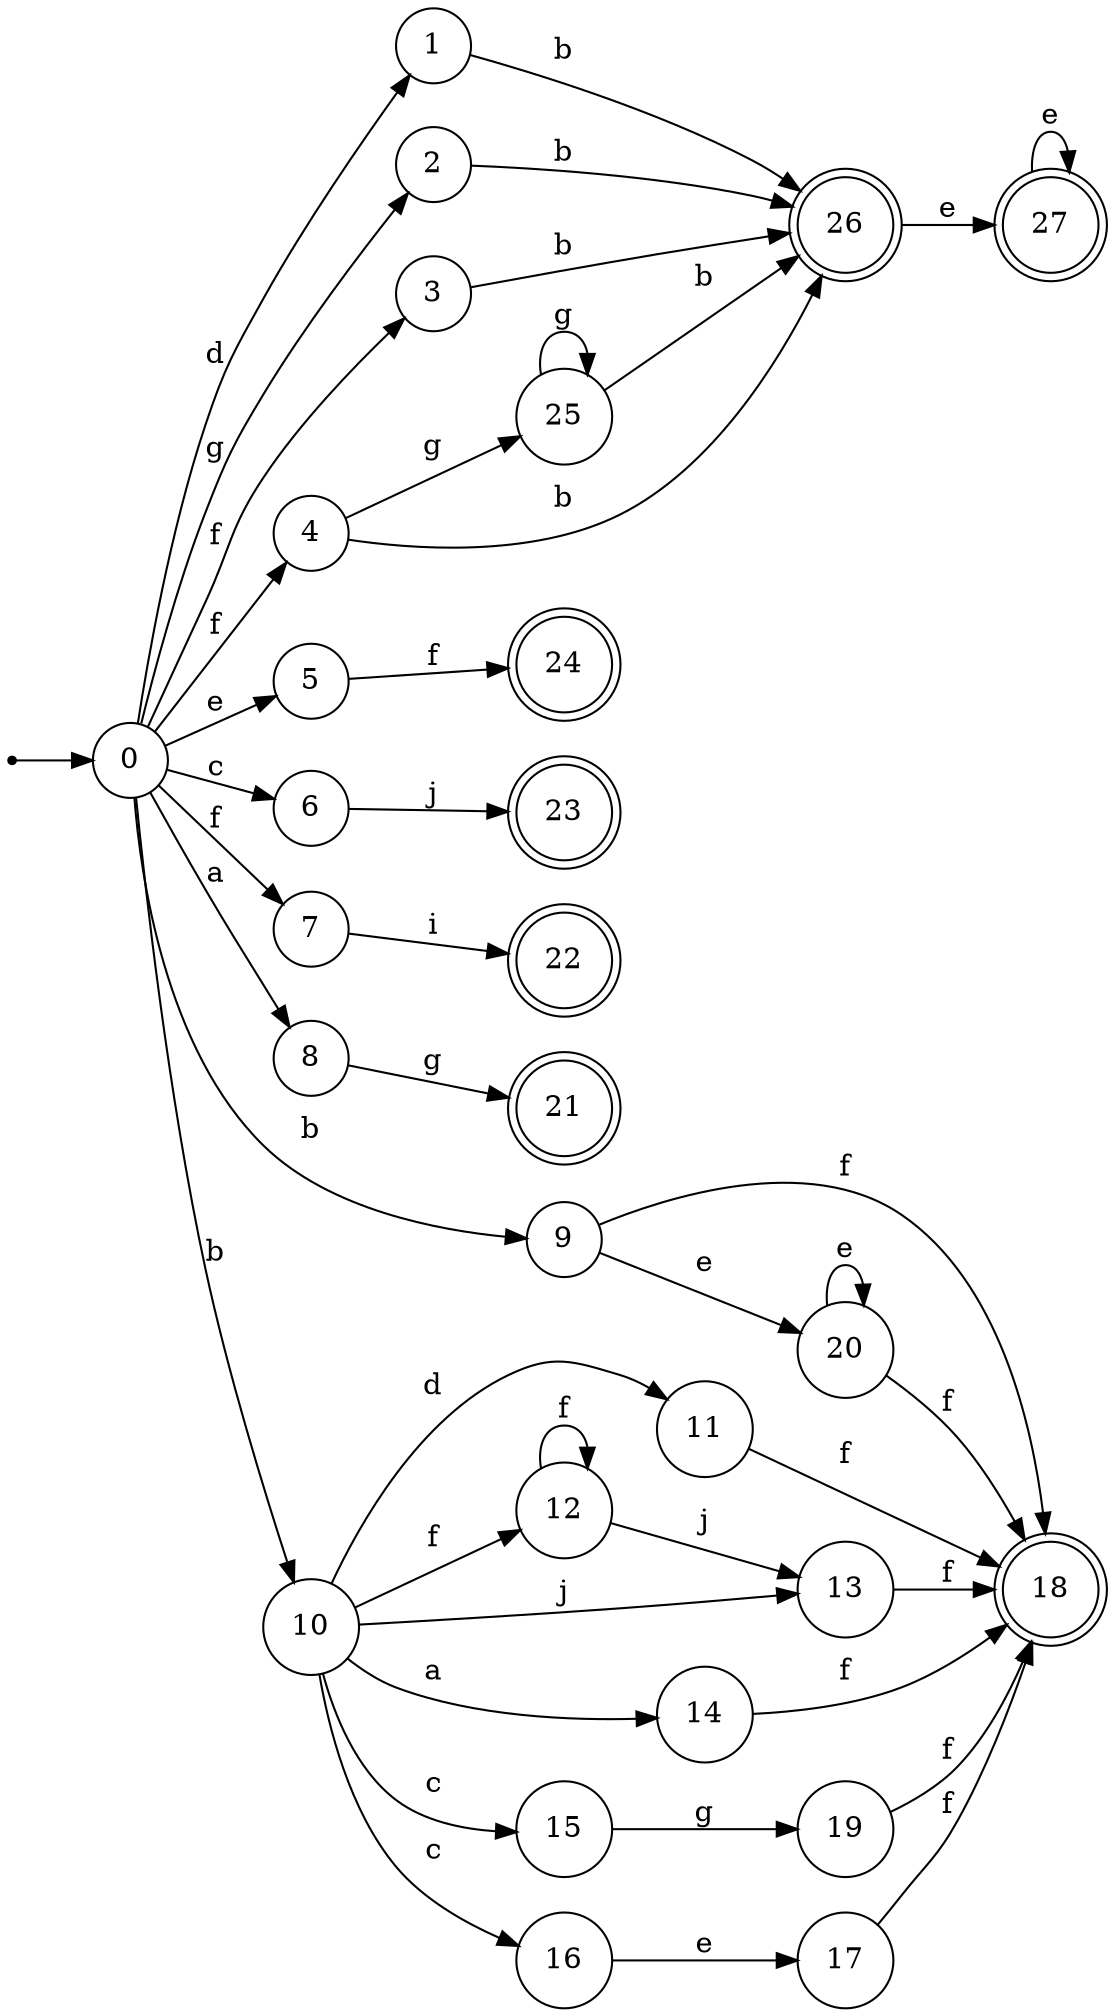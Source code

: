 digraph finite_state_machine {
rankdir=LR;
size="20,20";
node [shape = point]; "dummy0"
node [shape = circle]; "0";
"dummy0" -> "0";
node [shape = circle]; "1";
node [shape = circle]; "2";
node [shape = circle]; "3";
node [shape = circle]; "4";
node [shape = circle]; "5";
node [shape = circle]; "6";
node [shape = circle]; "7";
node [shape = circle]; "8";
node [shape = circle]; "9";
node [shape = circle]; "10";
node [shape = circle]; "11";
node [shape = circle]; "12";
node [shape = circle]; "13";
node [shape = circle]; "14";
node [shape = circle]; "15";
node [shape = circle]; "16";
node [shape = circle]; "17";
node [shape = doublecircle]; "18";node [shape = circle]; "19";
node [shape = circle]; "20";
node [shape = doublecircle]; "21";node [shape = doublecircle]; "22";node [shape = doublecircle]; "23";node [shape = doublecircle]; "24";node [shape = circle]; "25";
node [shape = doublecircle]; "26";node [shape = doublecircle]; "27";"0" -> "1" [label = "d"];
 "0" -> "2" [label = "g"];
 "0" -> "3" [label = "f"];
 "0" -> "4" [label = "f"];
 "0" -> "7" [label = "f"];
 "0" -> "5" [label = "e"];
 "0" -> "6" [label = "c"];
 "0" -> "8" [label = "a"];
 "0" -> "9" [label = "b"];
 "0" -> "10" [label = "b"];
 "10" -> "11" [label = "d"];
 "10" -> "12" [label = "f"];
 "10" -> "13" [label = "j"];
 "10" -> "14" [label = "a"];
 "10" -> "16" [label = "c"];
 "10" -> "15" [label = "c"];
 "16" -> "17" [label = "e"];
 "17" -> "18" [label = "f"];
 "15" -> "19" [label = "g"];
 "19" -> "18" [label = "f"];
 "14" -> "18" [label = "f"];
 "13" -> "18" [label = "f"];
 "12" -> "12" [label = "f"];
 "12" -> "13" [label = "j"];
 "11" -> "18" [label = "f"];
 "9" -> "20" [label = "e"];
 "9" -> "18" [label = "f"];
 "20" -> "20" [label = "e"];
 "20" -> "18" [label = "f"];
 "8" -> "21" [label = "g"];
 "7" -> "22" [label = "i"];
 "6" -> "23" [label = "j"];
 "5" -> "24" [label = "f"];
 "4" -> "25" [label = "g"];
 "4" -> "26" [label = "b"];
 "26" -> "27" [label = "e"];
 "27" -> "27" [label = "e"];
 "25" -> "25" [label = "g"];
 "25" -> "26" [label = "b"];
 "3" -> "26" [label = "b"];
 "2" -> "26" [label = "b"];
 "1" -> "26" [label = "b"];
 }
